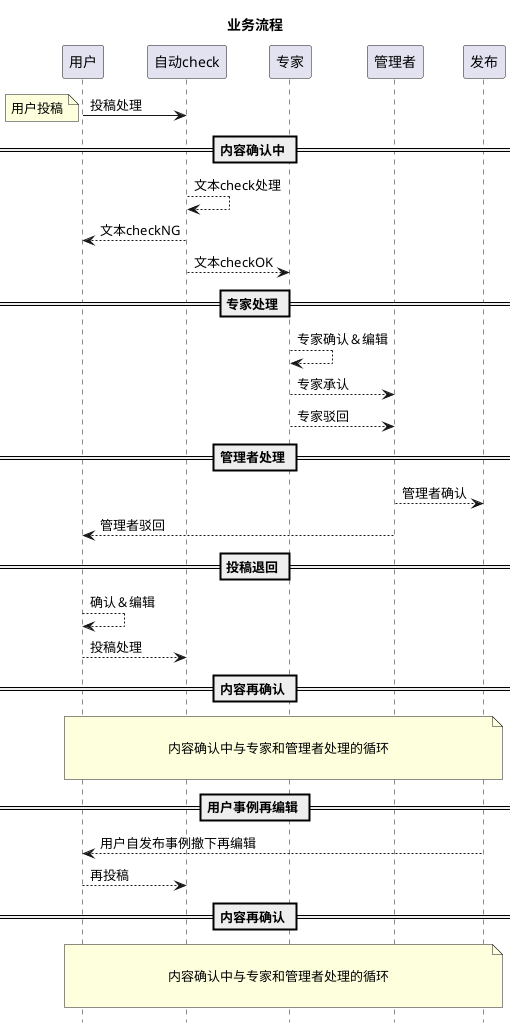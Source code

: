 @startuml
title 业务流程
hide footbox

participant 用户 as user
participant 自动check as check
participant 专家 as special
participant 管理者 as admin
participant 发布 as release

user -> check: 投稿处理
note left: 用户投稿

== 内容确认中 ==

check --> check: 文本check处理
check --> user: 文本checkNG
check --> special: 文本checkOK

== 专家处理 ==

special --> special: 专家确认＆编辑
special --> admin: 专家承认
special --> admin: 专家驳回

== 管理者处理 ==

admin --> release:管理者确认
admin --> user:管理者驳回

== 投稿退回 ==

user --> user: 确认＆编辑
user --> check: 投稿处理

== 内容再确认 ==

note over user, release

  内容确认中与专家和管理者处理的循环

end note

== 用户事例再编辑 ==

release --> user: 用户自发布事例撤下再编辑
user --> check: 再投稿

== 内容再确认 ==

note over user, release

  内容确认中与专家和管理者处理的循环

end note

@enduml